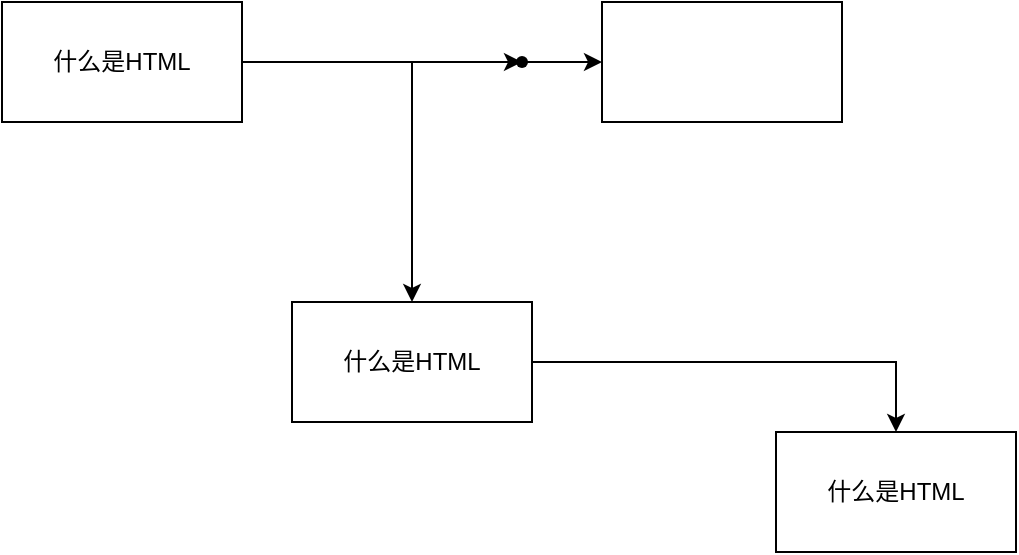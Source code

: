 <mxfile border="50" scale="3" compressed="false" locked="false" version="27.2.0">
  <diagram name="Blank" id="YmL12bMKpDGza6XwsDPr">
    <mxGraphModel dx="3258" dy="1916" grid="0" gridSize="10" guides="1" tooltips="1" connect="1" arrows="1" fold="1" page="0" pageScale="1" pageWidth="827" pageHeight="1169" background="none" math="1" shadow="0">
      <root>
        <mxCell id="X5NqExCQtvZxIxQ7pmgY-0" />
        <mxCell id="1" parent="X5NqExCQtvZxIxQ7pmgY-0" />
        <mxCell id="4mpuK8sIVeSPlgI3GVmC-2" value="" style="edgeStyle=orthogonalEdgeStyle;rounded=0;orthogonalLoop=1;jettySize=auto;html=1;" edge="1" parent="1" source="kV3aUTZvIW2G0HY2hkWI-1" target="4mpuK8sIVeSPlgI3GVmC-1">
          <mxGeometry relative="1" as="geometry" />
        </mxCell>
        <mxCell id="4mpuK8sIVeSPlgI3GVmC-6" value="" style="edgeStyle=orthogonalEdgeStyle;rounded=0;orthogonalLoop=1;jettySize=auto;html=1;" edge="1" parent="1" source="kV3aUTZvIW2G0HY2hkWI-1" target="4mpuK8sIVeSPlgI3GVmC-5">
          <mxGeometry relative="1" as="geometry" />
        </mxCell>
        <mxCell id="kV3aUTZvIW2G0HY2hkWI-1" value="什么是HTML" style="rounded=0;whiteSpace=wrap;html=1;" parent="1" vertex="1">
          <mxGeometry x="-1181" y="-586" width="120" height="60" as="geometry" />
        </mxCell>
        <mxCell id="4mpuK8sIVeSPlgI3GVmC-4" value="" style="edgeStyle=orthogonalEdgeStyle;rounded=0;orthogonalLoop=1;jettySize=auto;html=1;" edge="1" parent="1" source="4mpuK8sIVeSPlgI3GVmC-1" target="4mpuK8sIVeSPlgI3GVmC-3">
          <mxGeometry relative="1" as="geometry" />
        </mxCell>
        <mxCell id="4mpuK8sIVeSPlgI3GVmC-1" value="" style="shape=waypoint;sketch=0;size=6;pointerEvents=1;points=[];fillColor=default;resizable=0;rotatable=0;perimeter=centerPerimeter;snapToPoint=1;rounded=0;" vertex="1" parent="1">
          <mxGeometry x="-931" y="-566" width="20" height="20" as="geometry" />
        </mxCell>
        <mxCell id="4mpuK8sIVeSPlgI3GVmC-3" value="" style="whiteSpace=wrap;html=1;sketch=0;pointerEvents=1;resizable=0;rounded=0;" vertex="1" parent="1">
          <mxGeometry x="-881" y="-586" width="120" height="60" as="geometry" />
        </mxCell>
        <mxCell id="4mpuK8sIVeSPlgI3GVmC-8" value="" style="edgeStyle=orthogonalEdgeStyle;rounded=0;orthogonalLoop=1;jettySize=auto;html=1;" edge="1" parent="1" source="4mpuK8sIVeSPlgI3GVmC-5" target="4mpuK8sIVeSPlgI3GVmC-7">
          <mxGeometry relative="1" as="geometry" />
        </mxCell>
        <mxCell id="4mpuK8sIVeSPlgI3GVmC-5" value="什么是HTML" style="rounded=0;whiteSpace=wrap;html=1;" vertex="1" parent="1">
          <mxGeometry x="-1036" y="-436" width="120" height="60" as="geometry" />
        </mxCell>
        <mxCell id="4mpuK8sIVeSPlgI3GVmC-7" value="什么是HTML" style="rounded=0;whiteSpace=wrap;html=1;" vertex="1" parent="1">
          <mxGeometry x="-794" y="-371" width="120" height="60" as="geometry" />
        </mxCell>
      </root>
    </mxGraphModel>
  </diagram>
</mxfile>
